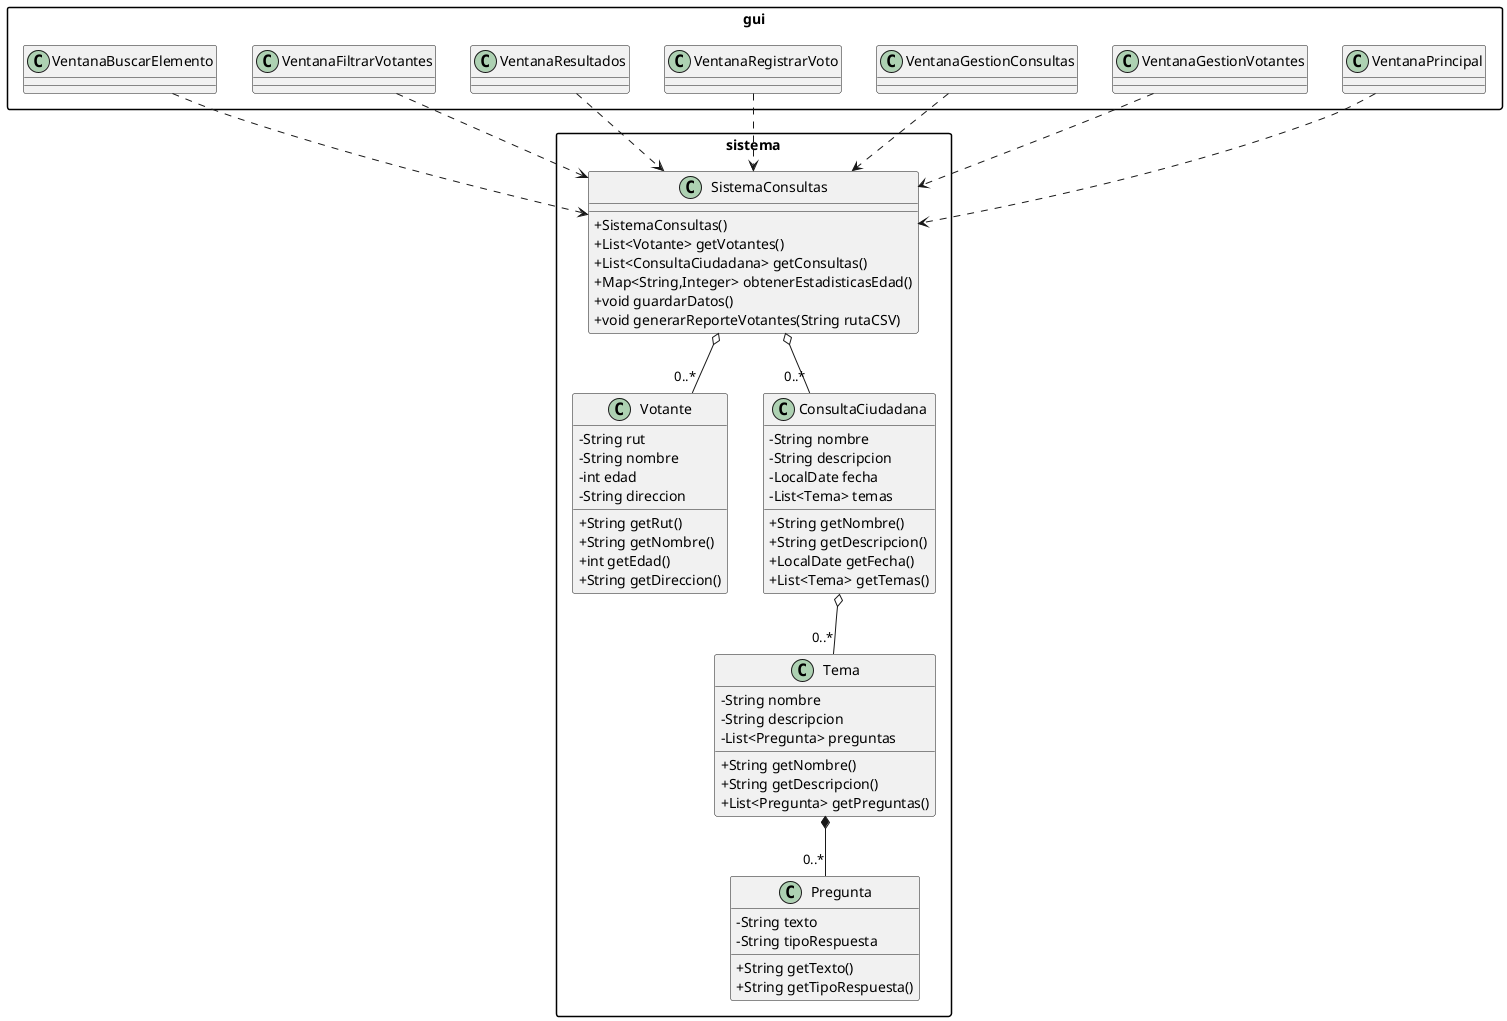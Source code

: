 @startuml
skinparam packageStyle rectangle
skinparam classAttributeIconSize 0

package "sistema" {
  class SistemaConsultas {
    +SistemaConsultas()
    +List<Votante> getVotantes()
    +List<ConsultaCiudadana> getConsultas()
    +Map<String,Integer> obtenerEstadisticasEdad()
    +void guardarDatos()
    +void generarReporteVotantes(String rutaCSV)
  }

  class Votante {
    -String rut
    -String nombre
    -int edad
    -String direccion
    +String getRut()
    +String getNombre()
    +int getEdad()
    +String getDireccion()
  }

  class ConsultaCiudadana {
    -String nombre
    -String descripcion
    -LocalDate fecha
    -List<Tema> temas
    +String getNombre()
    +String getDescripcion()
    +LocalDate getFecha()
    +List<Tema> getTemas()
  }

  class Tema {
    -String nombre
    -String descripcion
    -List<Pregunta> preguntas
    +String getNombre()
    +String getDescripcion()
    +List<Pregunta> getPreguntas()
  }

  class Pregunta {
    -String texto
    -String tipoRespuesta
    +String getTexto()
    +String getTipoRespuesta()
  }

  SistemaConsultas o-- "0..*" Votante
  SistemaConsultas o-- "0..*" ConsultaCiudadana
  ConsultaCiudadana o-- "0..*" Tema
  Tema *-- "0..*" Pregunta
}

package "gui" {
  class VentanaPrincipal
  class VentanaGestionVotantes
  class VentanaGestionConsultas
  class VentanaRegistrarVoto
  class VentanaResultados
  class VentanaFiltrarVotantes
  class VentanaBuscarElemento
}

VentanaPrincipal ..> SistemaConsultas
VentanaGestionVotantes ..> SistemaConsultas
VentanaGestionConsultas ..> SistemaConsultas
VentanaRegistrarVoto ..> SistemaConsultas
VentanaResultados ..> SistemaConsultas
VentanaFiltrarVotantes ..> SistemaConsultas
VentanaBuscarElemento ..> SistemaConsultas
@enduml
